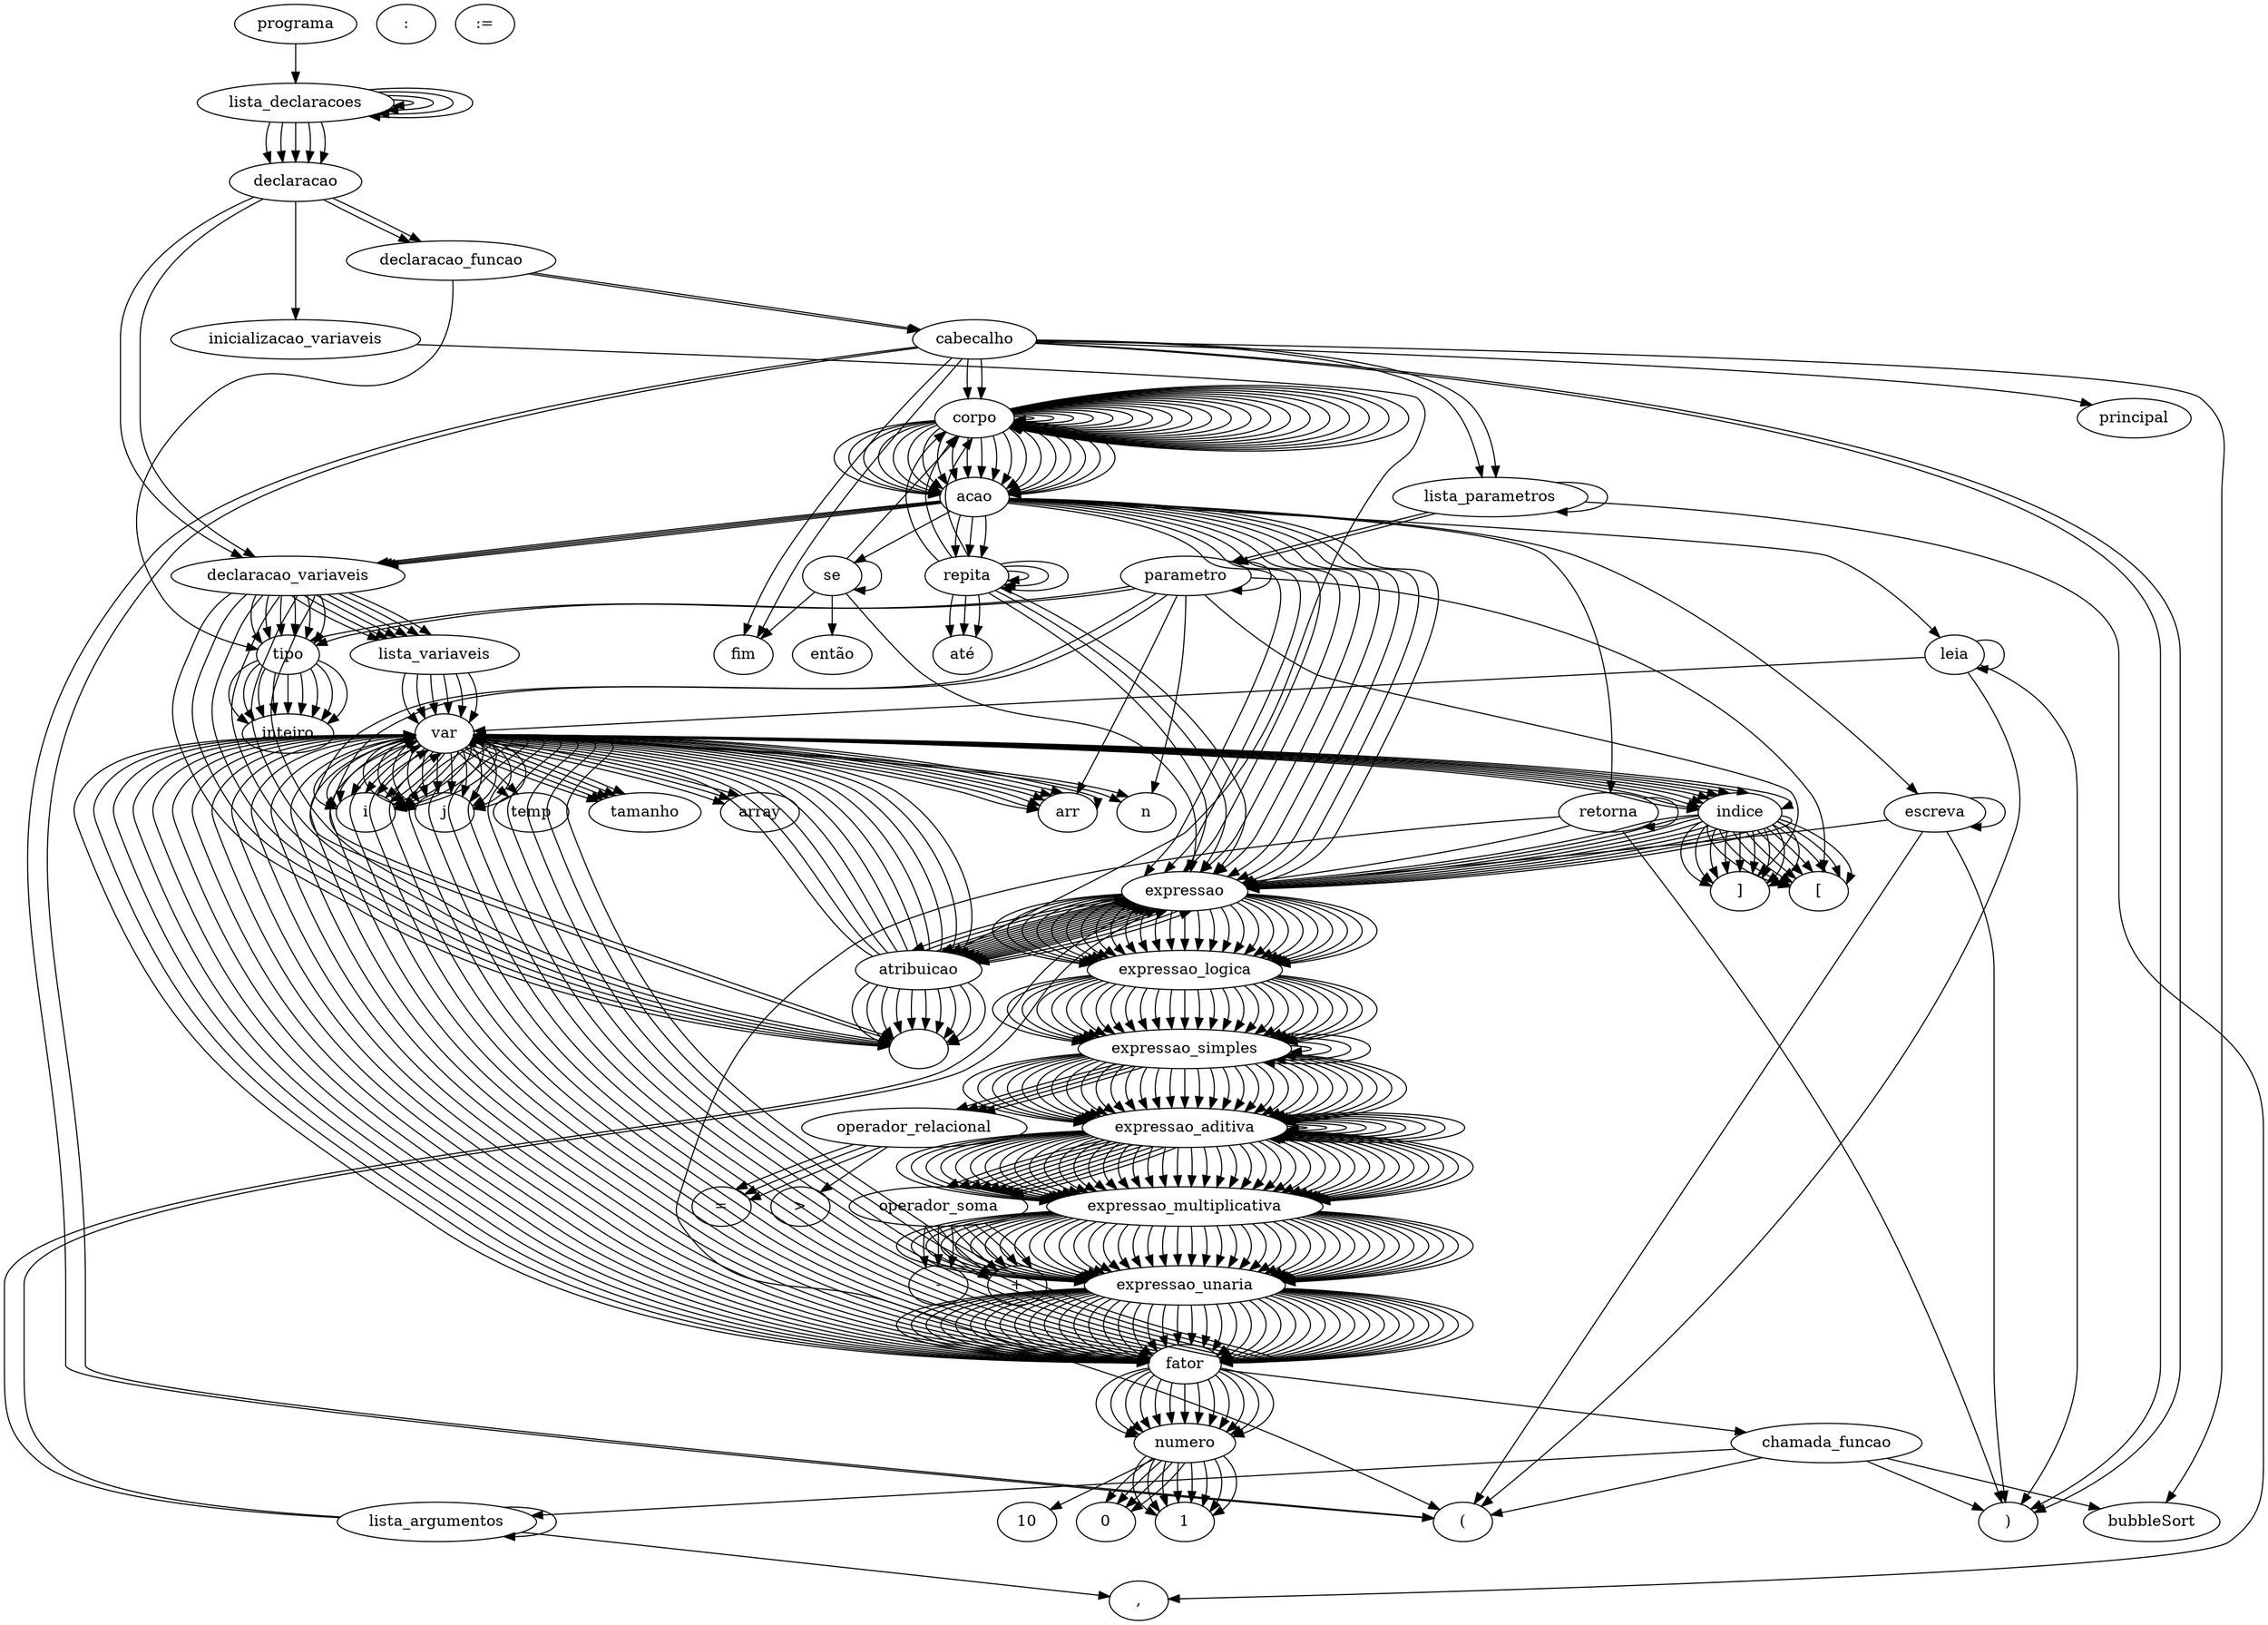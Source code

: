 // teste
digraph {
	programa
	lista_declaracoes
	programa -> lista_declaracoes
	lista_declaracoes
	lista_declaracoes -> lista_declaracoes
	lista_declaracoes
	lista_declaracoes -> lista_declaracoes
	lista_declaracoes
	lista_declaracoes -> lista_declaracoes
	lista_declaracoes
	lista_declaracoes -> lista_declaracoes
	declaracao
	lista_declaracoes -> declaracao
	declaracao_variaveis
	declaracao -> declaracao_variaveis
	tipo
	declaracao_variaveis -> tipo
	inteiro
	tipo -> inteiro
	":"
	declaracao_variaveis -> ""
	lista_variaveis
	declaracao_variaveis -> lista_variaveis
	var
	lista_variaveis -> var
	tamanho
	var -> tamanho
	declaracao
	lista_declaracoes -> declaracao
	inicializacao_variaveis
	declaracao -> inicializacao_variaveis
	atribuicao
	inicializacao_variaveis -> atribuicao
	var
	atribuicao -> var
	tamanho
	var -> tamanho
	":="
	atribuicao -> "":"="
	expressao
	atribuicao -> expressao
	expressao_logica
	expressao -> expressao_logica
	expressao_simples
	expressao_logica -> expressao_simples
	expressao_aditiva
	expressao_simples -> expressao_aditiva
	expressao_multiplicativa
	expressao_aditiva -> expressao_multiplicativa
	expressao_unaria
	expressao_multiplicativa -> expressao_unaria
	fator
	expressao_unaria -> fator
	numero
	fator -> numero
	10
	numero -> 10
	declaracao
	lista_declaracoes -> declaracao
	declaracao_variaveis
	declaracao -> declaracao_variaveis
	tipo
	declaracao_variaveis -> tipo
	inteiro
	tipo -> inteiro
	":"
	declaracao_variaveis -> ""
	lista_variaveis
	declaracao_variaveis -> lista_variaveis
	var
	lista_variaveis -> var
	array
	var -> array
	indice
	var -> indice
	"["
	indice -> "["
	expressao
	indice -> expressao
	expressao_logica
	expressao -> expressao_logica
	expressao_simples
	expressao_logica -> expressao_simples
	expressao_aditiva
	expressao_simples -> expressao_aditiva
	expressao_multiplicativa
	expressao_aditiva -> expressao_multiplicativa
	expressao_unaria
	expressao_multiplicativa -> expressao_unaria
	fator
	expressao_unaria -> fator
	var
	fator -> var
	tamanho
	var -> tamanho
	"]"
	indice -> "]"
	declaracao
	lista_declaracoes -> declaracao
	declaracao_funcao
	declaracao -> declaracao_funcao
	cabecalho
	declaracao_funcao -> cabecalho
	bubbleSort
	cabecalho -> bubbleSort
	"("
	cabecalho -> "("
	lista_parametros
	cabecalho -> lista_parametros
	lista_parametros
	lista_parametros -> lista_parametros
	parametro
	lista_parametros -> parametro
	parametro
	parametro -> parametro
	tipo
	parametro -> tipo
	inteiro
	tipo -> inteiro
	":"
	parametro -> ""
	arr
	parametro -> arr
	"["
	parametro -> "["
	"]"
	parametro -> "]"
	","
	lista_parametros -> ","
	parametro
	lista_parametros -> parametro
	tipo
	parametro -> tipo
	inteiro
	tipo -> inteiro
	":"
	parametro -> ""
	n
	parametro -> n
	")"
	cabecalho -> ")"
	corpo
	cabecalho -> corpo
	corpo
	corpo -> corpo
	corpo
	corpo -> corpo
	corpo
	corpo -> corpo
	corpo
	corpo -> corpo
	corpo
	corpo -> corpo
	corpo
	corpo -> corpo
	acao
	corpo -> acao
	declaracao_variaveis
	acao -> declaracao_variaveis
	tipo
	declaracao_variaveis -> tipo
	inteiro
	tipo -> inteiro
	":"
	declaracao_variaveis -> ""
	lista_variaveis
	declaracao_variaveis -> lista_variaveis
	var
	lista_variaveis -> var
	i
	var -> i
	acao
	corpo -> acao
	declaracao_variaveis
	acao -> declaracao_variaveis
	tipo
	declaracao_variaveis -> tipo
	inteiro
	tipo -> inteiro
	":"
	declaracao_variaveis -> ""
	lista_variaveis
	declaracao_variaveis -> lista_variaveis
	var
	lista_variaveis -> var
	j
	var -> j
	acao
	corpo -> acao
	declaracao_variaveis
	acao -> declaracao_variaveis
	tipo
	declaracao_variaveis -> tipo
	inteiro
	tipo -> inteiro
	":"
	declaracao_variaveis -> ""
	lista_variaveis
	declaracao_variaveis -> lista_variaveis
	var
	lista_variaveis -> var
	temp
	var -> temp
	acao
	corpo -> acao
	expressao
	acao -> expressao
	atribuicao
	expressao -> atribuicao
	var
	atribuicao -> var
	i
	var -> i
	":="
	atribuicao -> "":"="
	expressao
	atribuicao -> expressao
	expressao_logica
	expressao -> expressao_logica
	expressao_simples
	expressao_logica -> expressao_simples
	expressao_aditiva
	expressao_simples -> expressao_aditiva
	expressao_multiplicativa
	expressao_aditiva -> expressao_multiplicativa
	expressao_unaria
	expressao_multiplicativa -> expressao_unaria
	fator
	expressao_unaria -> fator
	numero
	fator -> numero
	0
	numero -> 0
	acao
	corpo -> acao
	expressao
	acao -> expressao
	atribuicao
	expressao -> atribuicao
	var
	atribuicao -> var
	j
	var -> j
	":="
	atribuicao -> "":"="
	expressao
	atribuicao -> expressao
	expressao_logica
	expressao -> expressao_logica
	expressao_simples
	expressao_logica -> expressao_simples
	expressao_aditiva
	expressao_simples -> expressao_aditiva
	expressao_multiplicativa
	expressao_aditiva -> expressao_multiplicativa
	expressao_unaria
	expressao_multiplicativa -> expressao_unaria
	fator
	expressao_unaria -> fator
	numero
	fator -> numero
	0
	numero -> 0
	acao
	corpo -> acao
	repita
	acao -> repita
	repita
	repita -> repita
	corpo
	repita -> corpo
	corpo
	corpo -> corpo
	corpo
	corpo -> corpo
	acao
	corpo -> acao
	repita
	acao -> repita
	repita
	repita -> repita
	corpo
	repita -> corpo
	corpo
	corpo -> corpo
	corpo
	corpo -> corpo
	acao
	corpo -> acao
	se
	acao -> se
	se
	se -> se
	expressao
	se -> expressao
	expressao_logica
	expressao -> expressao_logica
	expressao_simples
	expressao_logica -> expressao_simples
	expressao_simples
	expressao_simples -> expressao_simples
	expressao_aditiva
	expressao_simples -> expressao_aditiva
	expressao_multiplicativa
	expressao_aditiva -> expressao_multiplicativa
	expressao_unaria
	expressao_multiplicativa -> expressao_unaria
	fator
	expressao_unaria -> fator
	var
	fator -> var
	arr
	var -> arr
	indice
	var -> indice
	"["
	indice -> "["
	expressao
	indice -> expressao
	expressao_logica
	expressao -> expressao_logica
	expressao_simples
	expressao_logica -> expressao_simples
	expressao_aditiva
	expressao_simples -> expressao_aditiva
	expressao_multiplicativa
	expressao_aditiva -> expressao_multiplicativa
	expressao_unaria
	expressao_multiplicativa -> expressao_unaria
	fator
	expressao_unaria -> fator
	var
	fator -> var
	j
	var -> j
	"]"
	indice -> "]"
	operador_relacional
	expressao_simples -> operador_relacional
	">"
	operador_relacional -> ">"
	expressao_aditiva
	expressao_simples -> expressao_aditiva
	expressao_multiplicativa
	expressao_aditiva -> expressao_multiplicativa
	expressao_unaria
	expressao_multiplicativa -> expressao_unaria
	fator
	expressao_unaria -> fator
	var
	fator -> var
	arr
	var -> arr
	indice
	var -> indice
	"["
	indice -> "["
	expressao
	indice -> expressao
	expressao_logica
	expressao -> expressao_logica
	expressao_simples
	expressao_logica -> expressao_simples
	expressao_aditiva
	expressao_simples -> expressao_aditiva
	expressao_aditiva
	expressao_aditiva -> expressao_aditiva
	expressao_multiplicativa
	expressao_aditiva -> expressao_multiplicativa
	expressao_unaria
	expressao_multiplicativa -> expressao_unaria
	fator
	expressao_unaria -> fator
	var
	fator -> var
	j
	var -> j
	operador_soma
	expressao_aditiva -> operador_soma
	"+"
	operador_soma -> "+"
	expressao_multiplicativa
	expressao_aditiva -> expressao_multiplicativa
	expressao_unaria
	expressao_multiplicativa -> expressao_unaria
	fator
	expressao_unaria -> fator
	numero
	fator -> numero
	1
	numero -> 1
	"]"
	indice -> "]"
	"então"
	se -> "então"
	corpo
	se -> corpo
	corpo
	corpo -> corpo
	corpo
	corpo -> corpo
	corpo
	corpo -> corpo
	acao
	corpo -> acao
	expressao
	acao -> expressao
	atribuicao
	expressao -> atribuicao
	var
	atribuicao -> var
	temp
	var -> temp
	":="
	atribuicao -> "":"="
	expressao
	atribuicao -> expressao
	expressao_logica
	expressao -> expressao_logica
	expressao_simples
	expressao_logica -> expressao_simples
	expressao_aditiva
	expressao_simples -> expressao_aditiva
	expressao_multiplicativa
	expressao_aditiva -> expressao_multiplicativa
	expressao_unaria
	expressao_multiplicativa -> expressao_unaria
	fator
	expressao_unaria -> fator
	var
	fator -> var
	arr
	var -> arr
	indice
	var -> indice
	"["
	indice -> "["
	expressao
	indice -> expressao
	expressao_logica
	expressao -> expressao_logica
	expressao_simples
	expressao_logica -> expressao_simples
	expressao_aditiva
	expressao_simples -> expressao_aditiva
	expressao_multiplicativa
	expressao_aditiva -> expressao_multiplicativa
	expressao_unaria
	expressao_multiplicativa -> expressao_unaria
	fator
	expressao_unaria -> fator
	var
	fator -> var
	j
	var -> j
	"]"
	indice -> "]"
	acao
	corpo -> acao
	expressao
	acao -> expressao
	atribuicao
	expressao -> atribuicao
	var
	atribuicao -> var
	arr
	var -> arr
	indice
	var -> indice
	"["
	indice -> "["
	expressao
	indice -> expressao
	expressao_logica
	expressao -> expressao_logica
	expressao_simples
	expressao_logica -> expressao_simples
	expressao_aditiva
	expressao_simples -> expressao_aditiva
	expressao_multiplicativa
	expressao_aditiva -> expressao_multiplicativa
	expressao_unaria
	expressao_multiplicativa -> expressao_unaria
	fator
	expressao_unaria -> fator
	var
	fator -> var
	j
	var -> j
	"]"
	indice -> "]"
	":="
	atribuicao -> "":"="
	expressao
	atribuicao -> expressao
	expressao_logica
	expressao -> expressao_logica
	expressao_simples
	expressao_logica -> expressao_simples
	expressao_aditiva
	expressao_simples -> expressao_aditiva
	expressao_multiplicativa
	expressao_aditiva -> expressao_multiplicativa
	expressao_unaria
	expressao_multiplicativa -> expressao_unaria
	fator
	expressao_unaria -> fator
	var
	fator -> var
	arr
	var -> arr
	indice
	var -> indice
	"["
	indice -> "["
	expressao
	indice -> expressao
	expressao_logica
	expressao -> expressao_logica
	expressao_simples
	expressao_logica -> expressao_simples
	expressao_aditiva
	expressao_simples -> expressao_aditiva
	expressao_aditiva
	expressao_aditiva -> expressao_aditiva
	expressao_multiplicativa
	expressao_aditiva -> expressao_multiplicativa
	expressao_unaria
	expressao_multiplicativa -> expressao_unaria
	fator
	expressao_unaria -> fator
	var
	fator -> var
	j
	var -> j
	operador_soma
	expressao_aditiva -> operador_soma
	"+"
	operador_soma -> "+"
	expressao_multiplicativa
	expressao_aditiva -> expressao_multiplicativa
	expressao_unaria
	expressao_multiplicativa -> expressao_unaria
	fator
	expressao_unaria -> fator
	numero
	fator -> numero
	1
	numero -> 1
	"]"
	indice -> "]"
	acao
	corpo -> acao
	expressao
	acao -> expressao
	atribuicao
	expressao -> atribuicao
	var
	atribuicao -> var
	arr
	var -> arr
	indice
	var -> indice
	"["
	indice -> "["
	expressao
	indice -> expressao
	expressao_logica
	expressao -> expressao_logica
	expressao_simples
	expressao_logica -> expressao_simples
	expressao_aditiva
	expressao_simples -> expressao_aditiva
	expressao_aditiva
	expressao_aditiva -> expressao_aditiva
	expressao_multiplicativa
	expressao_aditiva -> expressao_multiplicativa
	expressao_unaria
	expressao_multiplicativa -> expressao_unaria
	fator
	expressao_unaria -> fator
	var
	fator -> var
	j
	var -> j
	operador_soma
	expressao_aditiva -> operador_soma
	"+"
	operador_soma -> "+"
	expressao_multiplicativa
	expressao_aditiva -> expressao_multiplicativa
	expressao_unaria
	expressao_multiplicativa -> expressao_unaria
	fator
	expressao_unaria -> fator
	numero
	fator -> numero
	1
	numero -> 1
	"]"
	indice -> "]"
	":="
	atribuicao -> "":"="
	expressao
	atribuicao -> expressao
	expressao_logica
	expressao -> expressao_logica
	expressao_simples
	expressao_logica -> expressao_simples
	expressao_aditiva
	expressao_simples -> expressao_aditiva
	expressao_multiplicativa
	expressao_aditiva -> expressao_multiplicativa
	expressao_unaria
	expressao_multiplicativa -> expressao_unaria
	fator
	expressao_unaria -> fator
	var
	fator -> var
	arr
	var -> arr
	indice
	var -> indice
	"["
	indice -> "["
	expressao
	indice -> expressao
	expressao_logica
	expressao -> expressao_logica
	expressao_simples
	expressao_logica -> expressao_simples
	expressao_aditiva
	expressao_simples -> expressao_aditiva
	expressao_multiplicativa
	expressao_aditiva -> expressao_multiplicativa
	expressao_unaria
	expressao_multiplicativa -> expressao_unaria
	fator
	expressao_unaria -> fator
	var
	fator -> var
	j
	var -> j
	"]"
	indice -> "]"
	fim
	se -> fim
	acao
	corpo -> acao
	expressao
	acao -> expressao
	atribuicao
	expressao -> atribuicao
	var
	atribuicao -> var
	j
	var -> j
	":="
	atribuicao -> "":"="
	expressao
	atribuicao -> expressao
	expressao_logica
	expressao -> expressao_logica
	expressao_simples
	expressao_logica -> expressao_simples
	expressao_aditiva
	expressao_simples -> expressao_aditiva
	expressao_aditiva
	expressao_aditiva -> expressao_aditiva
	expressao_multiplicativa
	expressao_aditiva -> expressao_multiplicativa
	expressao_unaria
	expressao_multiplicativa -> expressao_unaria
	fator
	expressao_unaria -> fator
	var
	fator -> var
	j
	var -> j
	operador_soma
	expressao_aditiva -> operador_soma
	"+"
	operador_soma -> "+"
	expressao_multiplicativa
	expressao_aditiva -> expressao_multiplicativa
	expressao_unaria
	expressao_multiplicativa -> expressao_unaria
	fator
	expressao_unaria -> fator
	numero
	fator -> numero
	1
	numero -> 1
	"até"
	repita -> "até"
	expressao
	repita -> expressao
	expressao_logica
	expressao -> expressao_logica
	expressao_simples
	expressao_logica -> expressao_simples
	expressao_simples
	expressao_simples -> expressao_simples
	expressao_aditiva
	expressao_simples -> expressao_aditiva
	expressao_multiplicativa
	expressao_aditiva -> expressao_multiplicativa
	expressao_unaria
	expressao_multiplicativa -> expressao_unaria
	fator
	expressao_unaria -> fator
	var
	fator -> var
	j
	var -> j
	operador_relacional
	expressao_simples -> operador_relacional
	"="
	operador_relacional -> "="
	expressao_aditiva
	expressao_simples -> expressao_aditiva
	expressao_aditiva
	expressao_aditiva -> expressao_aditiva
	expressao_aditiva
	expressao_aditiva -> expressao_aditiva
	expressao_multiplicativa
	expressao_aditiva -> expressao_multiplicativa
	expressao_unaria
	expressao_multiplicativa -> expressao_unaria
	fator
	expressao_unaria -> fator
	var
	fator -> var
	n
	var -> n
	operador_soma
	expressao_aditiva -> operador_soma
	"-"
	operador_soma -> "-"
	expressao_multiplicativa
	expressao_aditiva -> expressao_multiplicativa
	expressao_unaria
	expressao_multiplicativa -> expressao_unaria
	fator
	expressao_unaria -> fator
	var
	fator -> var
	i
	var -> i
	operador_soma
	expressao_aditiva -> operador_soma
	"-"
	operador_soma -> "-"
	expressao_multiplicativa
	expressao_aditiva -> expressao_multiplicativa
	expressao_unaria
	expressao_multiplicativa -> expressao_unaria
	fator
	expressao_unaria -> fator
	numero
	fator -> numero
	1
	numero -> 1
	acao
	corpo -> acao
	expressao
	acao -> expressao
	atribuicao
	expressao -> atribuicao
	var
	atribuicao -> var
	i
	var -> i
	":="
	atribuicao -> "":"="
	expressao
	atribuicao -> expressao
	expressao_logica
	expressao -> expressao_logica
	expressao_simples
	expressao_logica -> expressao_simples
	expressao_aditiva
	expressao_simples -> expressao_aditiva
	expressao_aditiva
	expressao_aditiva -> expressao_aditiva
	expressao_multiplicativa
	expressao_aditiva -> expressao_multiplicativa
	expressao_unaria
	expressao_multiplicativa -> expressao_unaria
	fator
	expressao_unaria -> fator
	var
	fator -> var
	i
	var -> i
	operador_soma
	expressao_aditiva -> operador_soma
	"+"
	operador_soma -> "+"
	expressao_multiplicativa
	expressao_aditiva -> expressao_multiplicativa
	expressao_unaria
	expressao_multiplicativa -> expressao_unaria
	fator
	expressao_unaria -> fator
	numero
	fator -> numero
	1
	numero -> 1
	"até"
	repita -> "até"
	expressao
	repita -> expressao
	expressao_logica
	expressao -> expressao_logica
	expressao_simples
	expressao_logica -> expressao_simples
	expressao_simples
	expressao_simples -> expressao_simples
	expressao_aditiva
	expressao_simples -> expressao_aditiva
	expressao_multiplicativa
	expressao_aditiva -> expressao_multiplicativa
	expressao_unaria
	expressao_multiplicativa -> expressao_unaria
	fator
	expressao_unaria -> fator
	var
	fator -> var
	i
	var -> i
	operador_relacional
	expressao_simples -> operador_relacional
	"="
	operador_relacional -> "="
	expressao_aditiva
	expressao_simples -> expressao_aditiva
	expressao_aditiva
	expressao_aditiva -> expressao_aditiva
	expressao_multiplicativa
	expressao_aditiva -> expressao_multiplicativa
	expressao_unaria
	expressao_multiplicativa -> expressao_unaria
	fator
	expressao_unaria -> fator
	var
	fator -> var
	n
	var -> n
	operador_soma
	expressao_aditiva -> operador_soma
	"-"
	operador_soma -> "-"
	expressao_multiplicativa
	expressao_aditiva -> expressao_multiplicativa
	expressao_unaria
	expressao_multiplicativa -> expressao_unaria
	fator
	expressao_unaria -> fator
	numero
	fator -> numero
	1
	numero -> 1
	fim
	cabecalho -> fim
	declaracao
	lista_declaracoes -> declaracao
	declaracao_funcao
	declaracao -> declaracao_funcao
	tipo
	declaracao_funcao -> tipo
	inteiro
	tipo -> inteiro
	cabecalho
	declaracao_funcao -> cabecalho
	principal
	cabecalho -> principal
	"("
	cabecalho -> "("
	lista_parametros
	cabecalho -> lista_parametros
	")"
	cabecalho -> ")"
	corpo
	cabecalho -> corpo
	corpo
	corpo -> corpo
	corpo
	corpo -> corpo
	corpo
	corpo -> corpo
	corpo
	corpo -> corpo
	corpo
	corpo -> corpo
	acao
	corpo -> acao
	declaracao_variaveis
	acao -> declaracao_variaveis
	tipo
	declaracao_variaveis -> tipo
	inteiro
	tipo -> inteiro
	":"
	declaracao_variaveis -> ""
	lista_variaveis
	declaracao_variaveis -> lista_variaveis
	var
	lista_variaveis -> var
	i
	var -> i
	acao
	corpo -> acao
	expressao
	acao -> expressao
	atribuicao
	expressao -> atribuicao
	var
	atribuicao -> var
	i
	var -> i
	":="
	atribuicao -> "":"="
	expressao
	atribuicao -> expressao
	expressao_logica
	expressao -> expressao_logica
	expressao_simples
	expressao_logica -> expressao_simples
	expressao_aditiva
	expressao_simples -> expressao_aditiva
	expressao_multiplicativa
	expressao_aditiva -> expressao_multiplicativa
	expressao_unaria
	expressao_multiplicativa -> expressao_unaria
	fator
	expressao_unaria -> fator
	numero
	fator -> numero
	0
	numero -> 0
	acao
	corpo -> acao
	repita
	acao -> repita
	repita
	repita -> repita
	corpo
	repita -> corpo
	corpo
	corpo -> corpo
	corpo
	corpo -> corpo
	acao
	corpo -> acao
	leia
	acao -> leia
	leia
	leia -> leia
	"("
	leia -> "("
	var
	leia -> var
	array
	var -> array
	indice
	var -> indice
	"["
	indice -> "["
	expressao
	indice -> expressao
	expressao_logica
	expressao -> expressao_logica
	expressao_simples
	expressao_logica -> expressao_simples
	expressao_aditiva
	expressao_simples -> expressao_aditiva
	expressao_multiplicativa
	expressao_aditiva -> expressao_multiplicativa
	expressao_unaria
	expressao_multiplicativa -> expressao_unaria
	fator
	expressao_unaria -> fator
	var
	fator -> var
	i
	var -> i
	"]"
	indice -> "]"
	")"
	leia -> ")"
	acao
	corpo -> acao
	expressao
	acao -> expressao
	atribuicao
	expressao -> atribuicao
	var
	atribuicao -> var
	i
	var -> i
	":="
	atribuicao -> "":"="
	expressao
	atribuicao -> expressao
	expressao_logica
	expressao -> expressao_logica
	expressao_simples
	expressao_logica -> expressao_simples
	expressao_aditiva
	expressao_simples -> expressao_aditiva
	expressao_aditiva
	expressao_aditiva -> expressao_aditiva
	expressao_multiplicativa
	expressao_aditiva -> expressao_multiplicativa
	expressao_unaria
	expressao_multiplicativa -> expressao_unaria
	fator
	expressao_unaria -> fator
	var
	fator -> var
	i
	var -> i
	operador_soma
	expressao_aditiva -> operador_soma
	"+"
	operador_soma -> "+"
	expressao_multiplicativa
	expressao_aditiva -> expressao_multiplicativa
	expressao_unaria
	expressao_multiplicativa -> expressao_unaria
	fator
	expressao_unaria -> fator
	numero
	fator -> numero
	1
	numero -> 1
	"até"
	repita -> "até"
	expressao
	repita -> expressao
	expressao_logica
	expressao -> expressao_logica
	expressao_simples
	expressao_logica -> expressao_simples
	expressao_simples
	expressao_simples -> expressao_simples
	expressao_aditiva
	expressao_simples -> expressao_aditiva
	expressao_multiplicativa
	expressao_aditiva -> expressao_multiplicativa
	expressao_unaria
	expressao_multiplicativa -> expressao_unaria
	fator
	expressao_unaria -> fator
	var
	fator -> var
	i
	var -> i
	operador_relacional
	expressao_simples -> operador_relacional
	"="
	operador_relacional -> "="
	expressao_aditiva
	expressao_simples -> expressao_aditiva
	expressao_multiplicativa
	expressao_aditiva -> expressao_multiplicativa
	expressao_unaria
	expressao_multiplicativa -> expressao_unaria
	fator
	expressao_unaria -> fator
	var
	fator -> var
	tamanho
	var -> tamanho
	acao
	corpo -> acao
	escreva
	acao -> escreva
	escreva
	escreva -> escreva
	"("
	escreva -> "("
	expressao
	escreva -> expressao
	expressao_logica
	expressao -> expressao_logica
	expressao_simples
	expressao_logica -> expressao_simples
	expressao_aditiva
	expressao_simples -> expressao_aditiva
	expressao_multiplicativa
	expressao_aditiva -> expressao_multiplicativa
	expressao_unaria
	expressao_multiplicativa -> expressao_unaria
	fator
	expressao_unaria -> fator
	chamada_funcao
	fator -> chamada_funcao
	bubbleSort
	chamada_funcao -> bubbleSort
	"("
	chamada_funcao -> "("
	lista_argumentos
	chamada_funcao -> lista_argumentos
	lista_argumentos
	lista_argumentos -> lista_argumentos
	expressao
	lista_argumentos -> expressao
	expressao_logica
	expressao -> expressao_logica
	expressao_simples
	expressao_logica -> expressao_simples
	expressao_aditiva
	expressao_simples -> expressao_aditiva
	expressao_multiplicativa
	expressao_aditiva -> expressao_multiplicativa
	expressao_unaria
	expressao_multiplicativa -> expressao_unaria
	fator
	expressao_unaria -> fator
	var
	fator -> var
	array
	var -> array
	","
	lista_argumentos -> ","
	expressao
	lista_argumentos -> expressao
	expressao_logica
	expressao -> expressao_logica
	expressao_simples
	expressao_logica -> expressao_simples
	expressao_aditiva
	expressao_simples -> expressao_aditiva
	expressao_multiplicativa
	expressao_aditiva -> expressao_multiplicativa
	expressao_unaria
	expressao_multiplicativa -> expressao_unaria
	fator
	expressao_unaria -> fator
	var
	fator -> var
	tamanho
	var -> tamanho
	")"
	chamada_funcao -> ")"
	")"
	escreva -> ")"
	acao
	corpo -> acao
	retorna
	acao -> retorna
	retorna
	retorna -> retorna
	"("
	retorna -> "("
	expressao
	retorna -> expressao
	expressao_logica
	expressao -> expressao_logica
	expressao_simples
	expressao_logica -> expressao_simples
	expressao_aditiva
	expressao_simples -> expressao_aditiva
	expressao_multiplicativa
	expressao_aditiva -> expressao_multiplicativa
	expressao_unaria
	expressao_multiplicativa -> expressao_unaria
	fator
	expressao_unaria -> fator
	numero
	fator -> numero
	0
	numero -> 0
	")"
	retorna -> ")"
	fim
	cabecalho -> fim
}
